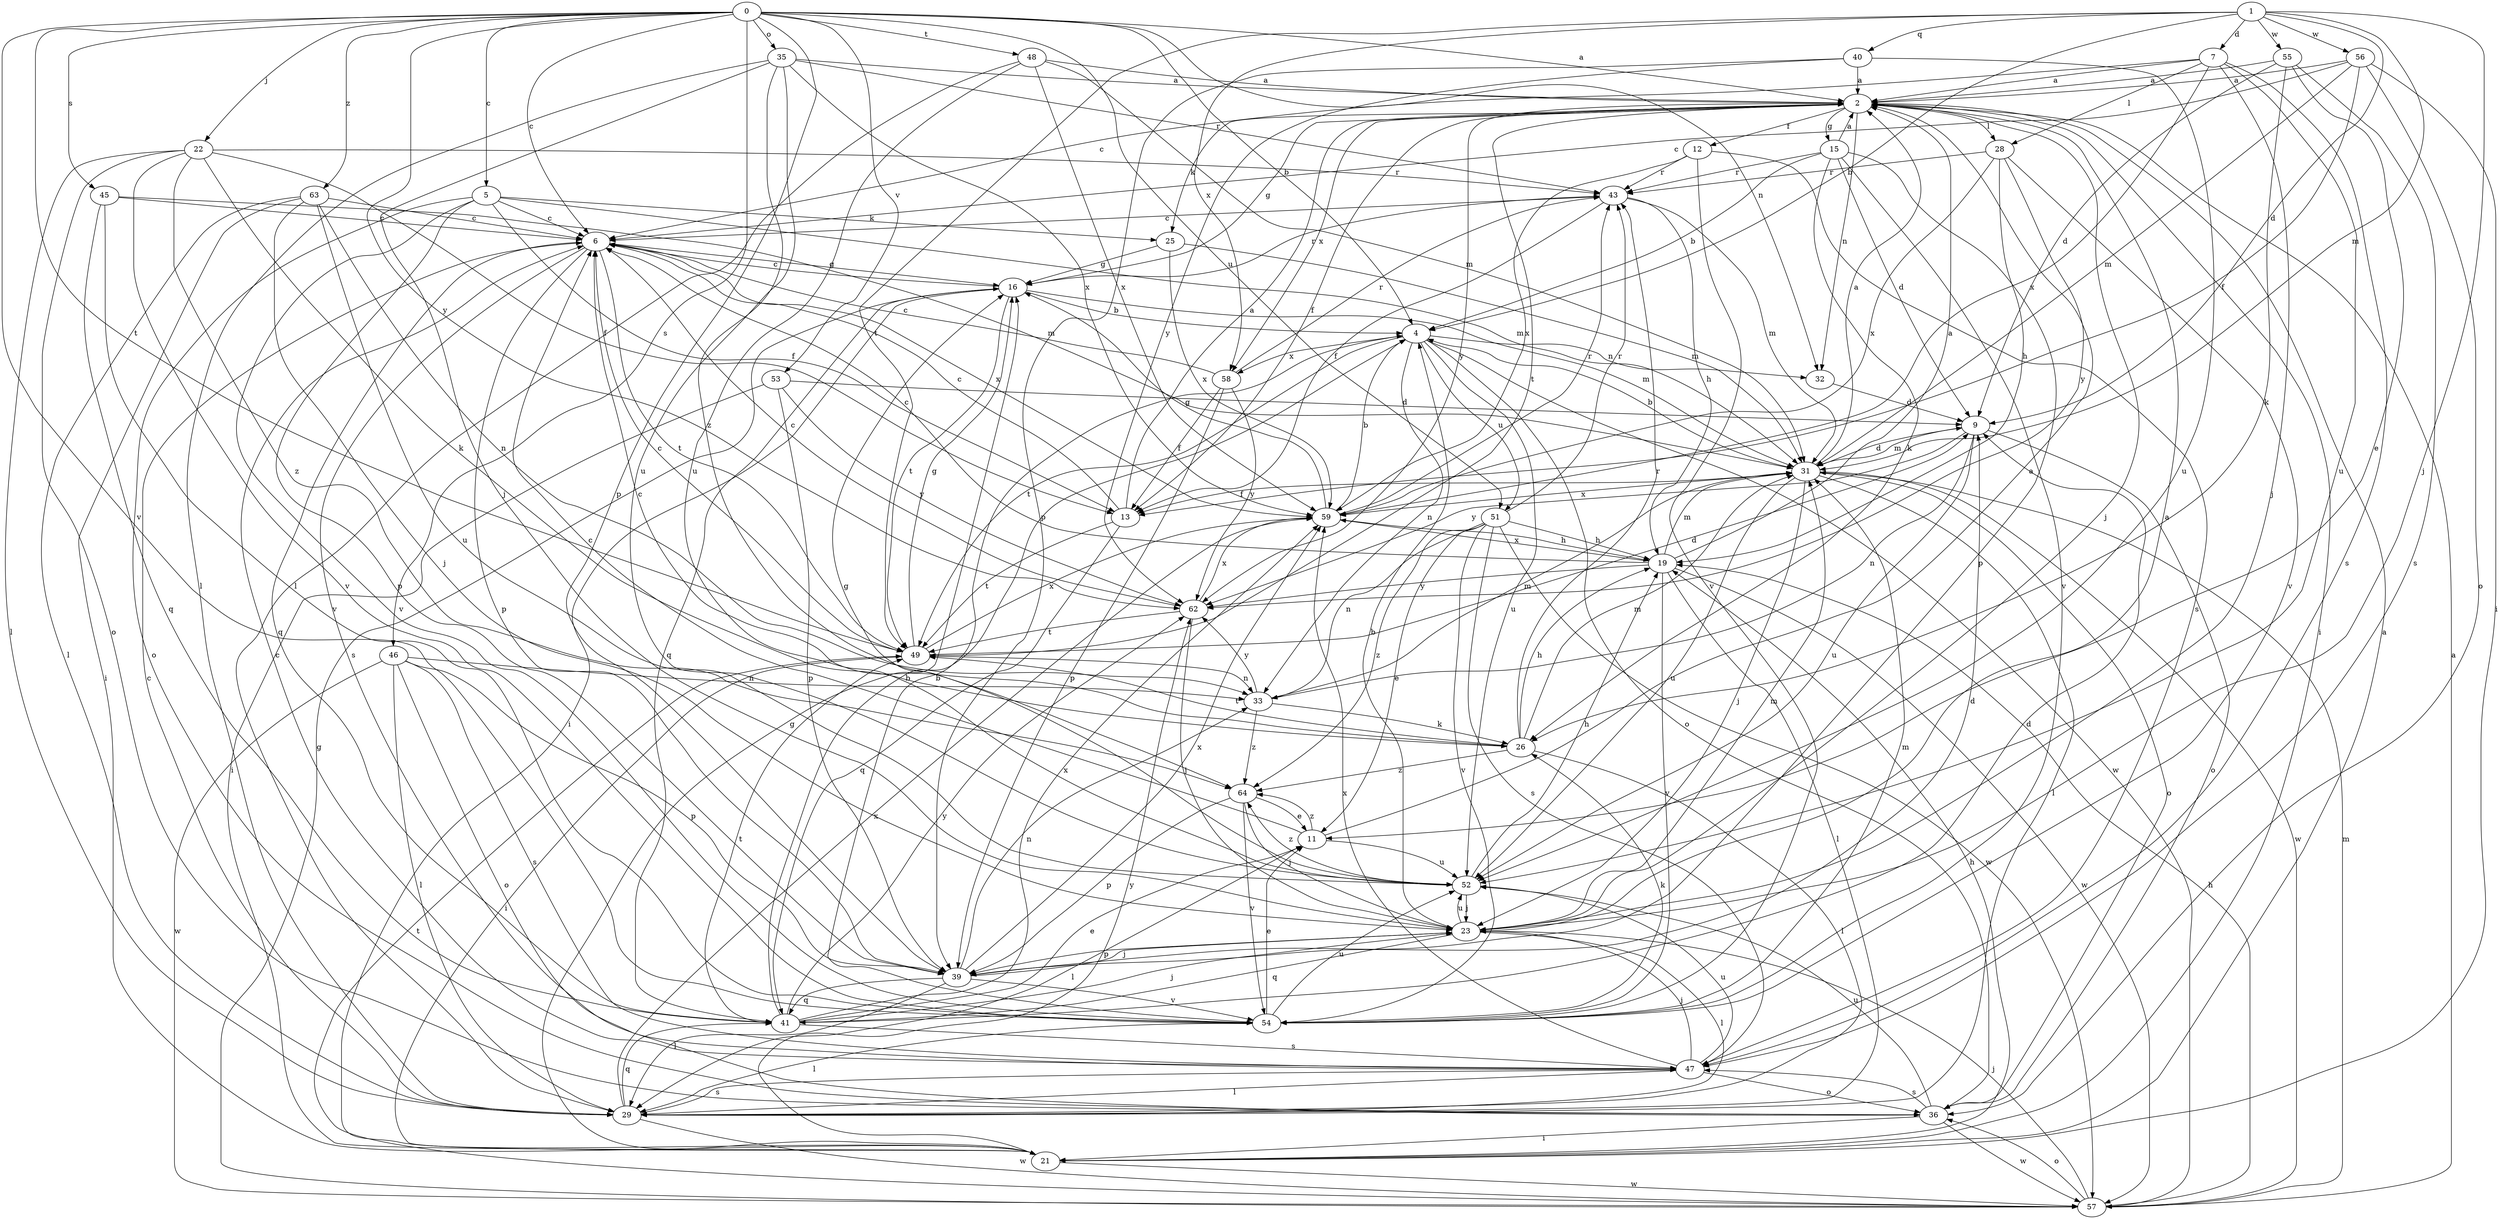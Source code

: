 strict digraph  {
0;
1;
2;
4;
5;
6;
7;
9;
11;
12;
13;
15;
16;
19;
21;
22;
23;
25;
26;
28;
29;
31;
32;
33;
35;
36;
39;
40;
41;
43;
45;
46;
47;
48;
49;
51;
52;
53;
54;
55;
56;
57;
58;
59;
62;
63;
64;
0 -> 2  [label=a];
0 -> 4  [label=b];
0 -> 5  [label=c];
0 -> 6  [label=c];
0 -> 22  [label=j];
0 -> 32  [label=n];
0 -> 35  [label=o];
0 -> 39  [label=p];
0 -> 45  [label=s];
0 -> 46  [label=s];
0 -> 48  [label=t];
0 -> 49  [label=t];
0 -> 51  [label=u];
0 -> 53  [label=v];
0 -> 54  [label=v];
0 -> 62  [label=y];
0 -> 63  [label=z];
1 -> 4  [label=b];
1 -> 7  [label=d];
1 -> 9  [label=d];
1 -> 23  [label=j];
1 -> 31  [label=m];
1 -> 40  [label=q];
1 -> 49  [label=t];
1 -> 55  [label=w];
1 -> 56  [label=w];
1 -> 58  [label=x];
2 -> 12  [label=f];
2 -> 13  [label=f];
2 -> 15  [label=g];
2 -> 16  [label=g];
2 -> 21  [label=i];
2 -> 23  [label=j];
2 -> 25  [label=k];
2 -> 28  [label=l];
2 -> 32  [label=n];
2 -> 49  [label=t];
2 -> 58  [label=x];
2 -> 62  [label=y];
4 -> 32  [label=n];
4 -> 33  [label=n];
4 -> 36  [label=o];
4 -> 49  [label=t];
4 -> 51  [label=u];
4 -> 52  [label=u];
4 -> 57  [label=w];
4 -> 58  [label=x];
5 -> 6  [label=c];
5 -> 13  [label=f];
5 -> 25  [label=k];
5 -> 31  [label=m];
5 -> 36  [label=o];
5 -> 39  [label=p];
5 -> 54  [label=v];
6 -> 16  [label=g];
6 -> 39  [label=p];
6 -> 41  [label=q];
6 -> 47  [label=s];
6 -> 49  [label=t];
6 -> 59  [label=x];
7 -> 2  [label=a];
7 -> 6  [label=c];
7 -> 23  [label=j];
7 -> 28  [label=l];
7 -> 47  [label=s];
7 -> 52  [label=u];
7 -> 59  [label=x];
9 -> 31  [label=m];
9 -> 33  [label=n];
9 -> 36  [label=o];
9 -> 52  [label=u];
9 -> 62  [label=y];
11 -> 2  [label=a];
11 -> 6  [label=c];
11 -> 29  [label=l];
11 -> 52  [label=u];
11 -> 64  [label=z];
12 -> 43  [label=r];
12 -> 47  [label=s];
12 -> 54  [label=v];
12 -> 59  [label=x];
13 -> 2  [label=a];
13 -> 6  [label=c];
13 -> 41  [label=q];
13 -> 49  [label=t];
15 -> 2  [label=a];
15 -> 4  [label=b];
15 -> 9  [label=d];
15 -> 26  [label=k];
15 -> 39  [label=p];
15 -> 43  [label=r];
15 -> 54  [label=v];
16 -> 4  [label=b];
16 -> 6  [label=c];
16 -> 21  [label=i];
16 -> 31  [label=m];
16 -> 41  [label=q];
16 -> 43  [label=r];
16 -> 49  [label=t];
19 -> 2  [label=a];
19 -> 6  [label=c];
19 -> 29  [label=l];
19 -> 31  [label=m];
19 -> 54  [label=v];
19 -> 57  [label=w];
19 -> 59  [label=x];
19 -> 62  [label=y];
21 -> 2  [label=a];
21 -> 16  [label=g];
21 -> 19  [label=h];
21 -> 57  [label=w];
21 -> 62  [label=y];
22 -> 13  [label=f];
22 -> 26  [label=k];
22 -> 29  [label=l];
22 -> 36  [label=o];
22 -> 43  [label=r];
22 -> 54  [label=v];
22 -> 64  [label=z];
23 -> 2  [label=a];
23 -> 4  [label=b];
23 -> 29  [label=l];
23 -> 31  [label=m];
23 -> 39  [label=p];
23 -> 41  [label=q];
23 -> 52  [label=u];
25 -> 16  [label=g];
25 -> 31  [label=m];
25 -> 59  [label=x];
26 -> 6  [label=c];
26 -> 19  [label=h];
26 -> 29  [label=l];
26 -> 31  [label=m];
26 -> 43  [label=r];
26 -> 49  [label=t];
26 -> 64  [label=z];
28 -> 19  [label=h];
28 -> 43  [label=r];
28 -> 54  [label=v];
28 -> 59  [label=x];
28 -> 62  [label=y];
29 -> 6  [label=c];
29 -> 41  [label=q];
29 -> 47  [label=s];
29 -> 57  [label=w];
29 -> 59  [label=x];
31 -> 2  [label=a];
31 -> 4  [label=b];
31 -> 9  [label=d];
31 -> 13  [label=f];
31 -> 23  [label=j];
31 -> 29  [label=l];
31 -> 36  [label=o];
31 -> 52  [label=u];
31 -> 57  [label=w];
31 -> 59  [label=x];
32 -> 9  [label=d];
33 -> 26  [label=k];
33 -> 31  [label=m];
33 -> 62  [label=y];
33 -> 64  [label=z];
35 -> 2  [label=a];
35 -> 23  [label=j];
35 -> 29  [label=l];
35 -> 43  [label=r];
35 -> 52  [label=u];
35 -> 59  [label=x];
35 -> 64  [label=z];
36 -> 21  [label=i];
36 -> 47  [label=s];
36 -> 52  [label=u];
36 -> 57  [label=w];
39 -> 9  [label=d];
39 -> 23  [label=j];
39 -> 29  [label=l];
39 -> 33  [label=n];
39 -> 41  [label=q];
39 -> 54  [label=v];
39 -> 59  [label=x];
40 -> 2  [label=a];
40 -> 39  [label=p];
40 -> 52  [label=u];
40 -> 62  [label=y];
41 -> 4  [label=b];
41 -> 9  [label=d];
41 -> 11  [label=e];
41 -> 23  [label=j];
41 -> 47  [label=s];
41 -> 49  [label=t];
41 -> 59  [label=x];
41 -> 62  [label=y];
43 -> 6  [label=c];
43 -> 13  [label=f];
43 -> 19  [label=h];
43 -> 31  [label=m];
45 -> 6  [label=c];
45 -> 31  [label=m];
45 -> 41  [label=q];
45 -> 54  [label=v];
46 -> 29  [label=l];
46 -> 33  [label=n];
46 -> 36  [label=o];
46 -> 39  [label=p];
46 -> 47  [label=s];
46 -> 57  [label=w];
47 -> 6  [label=c];
47 -> 23  [label=j];
47 -> 29  [label=l];
47 -> 36  [label=o];
47 -> 52  [label=u];
47 -> 59  [label=x];
48 -> 2  [label=a];
48 -> 29  [label=l];
48 -> 31  [label=m];
48 -> 52  [label=u];
48 -> 59  [label=x];
49 -> 6  [label=c];
49 -> 9  [label=d];
49 -> 16  [label=g];
49 -> 21  [label=i];
49 -> 33  [label=n];
49 -> 59  [label=x];
51 -> 11  [label=e];
51 -> 19  [label=h];
51 -> 33  [label=n];
51 -> 43  [label=r];
51 -> 47  [label=s];
51 -> 54  [label=v];
51 -> 57  [label=w];
51 -> 64  [label=z];
52 -> 16  [label=g];
52 -> 19  [label=h];
52 -> 23  [label=j];
52 -> 64  [label=z];
53 -> 9  [label=d];
53 -> 21  [label=i];
53 -> 39  [label=p];
53 -> 62  [label=y];
54 -> 4  [label=b];
54 -> 11  [label=e];
54 -> 26  [label=k];
54 -> 29  [label=l];
54 -> 31  [label=m];
54 -> 52  [label=u];
55 -> 2  [label=a];
55 -> 9  [label=d];
55 -> 11  [label=e];
55 -> 26  [label=k];
55 -> 47  [label=s];
56 -> 2  [label=a];
56 -> 6  [label=c];
56 -> 13  [label=f];
56 -> 21  [label=i];
56 -> 31  [label=m];
56 -> 36  [label=o];
57 -> 2  [label=a];
57 -> 16  [label=g];
57 -> 19  [label=h];
57 -> 23  [label=j];
57 -> 31  [label=m];
57 -> 36  [label=o];
57 -> 49  [label=t];
58 -> 6  [label=c];
58 -> 13  [label=f];
58 -> 39  [label=p];
58 -> 43  [label=r];
58 -> 62  [label=y];
59 -> 4  [label=b];
59 -> 16  [label=g];
59 -> 19  [label=h];
59 -> 43  [label=r];
62 -> 6  [label=c];
62 -> 23  [label=j];
62 -> 49  [label=t];
62 -> 59  [label=x];
63 -> 6  [label=c];
63 -> 21  [label=i];
63 -> 23  [label=j];
63 -> 29  [label=l];
63 -> 33  [label=n];
63 -> 52  [label=u];
64 -> 11  [label=e];
64 -> 23  [label=j];
64 -> 39  [label=p];
64 -> 54  [label=v];
}

